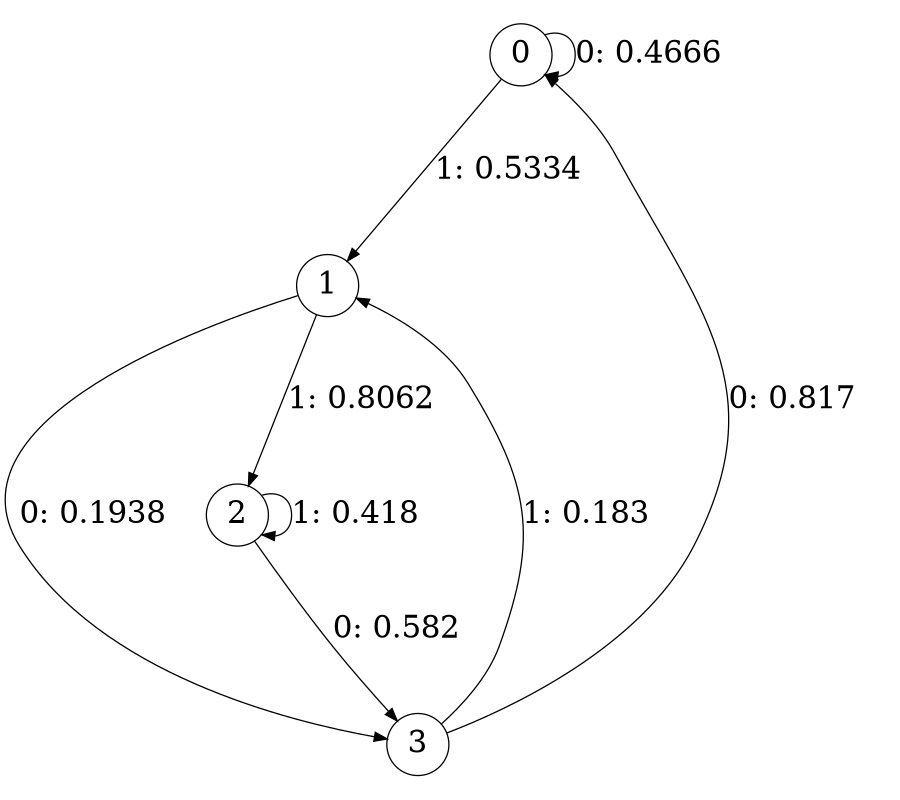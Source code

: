 digraph "ch26concat_phase3_L2" {
size = "6,8.5";
ratio = "fill";
node [shape = circle];
node [fontsize = 24];
edge [fontsize = 24];
0 -> 0 [label = "0: 0.4666   "];
0 -> 1 [label = "1: 0.5334   "];
1 -> 3 [label = "0: 0.1938   "];
1 -> 2 [label = "1: 0.8062   "];
2 -> 3 [label = "0: 0.582    "];
2 -> 2 [label = "1: 0.418    "];
3 -> 0 [label = "0: 0.817    "];
3 -> 1 [label = "1: 0.183    "];
}